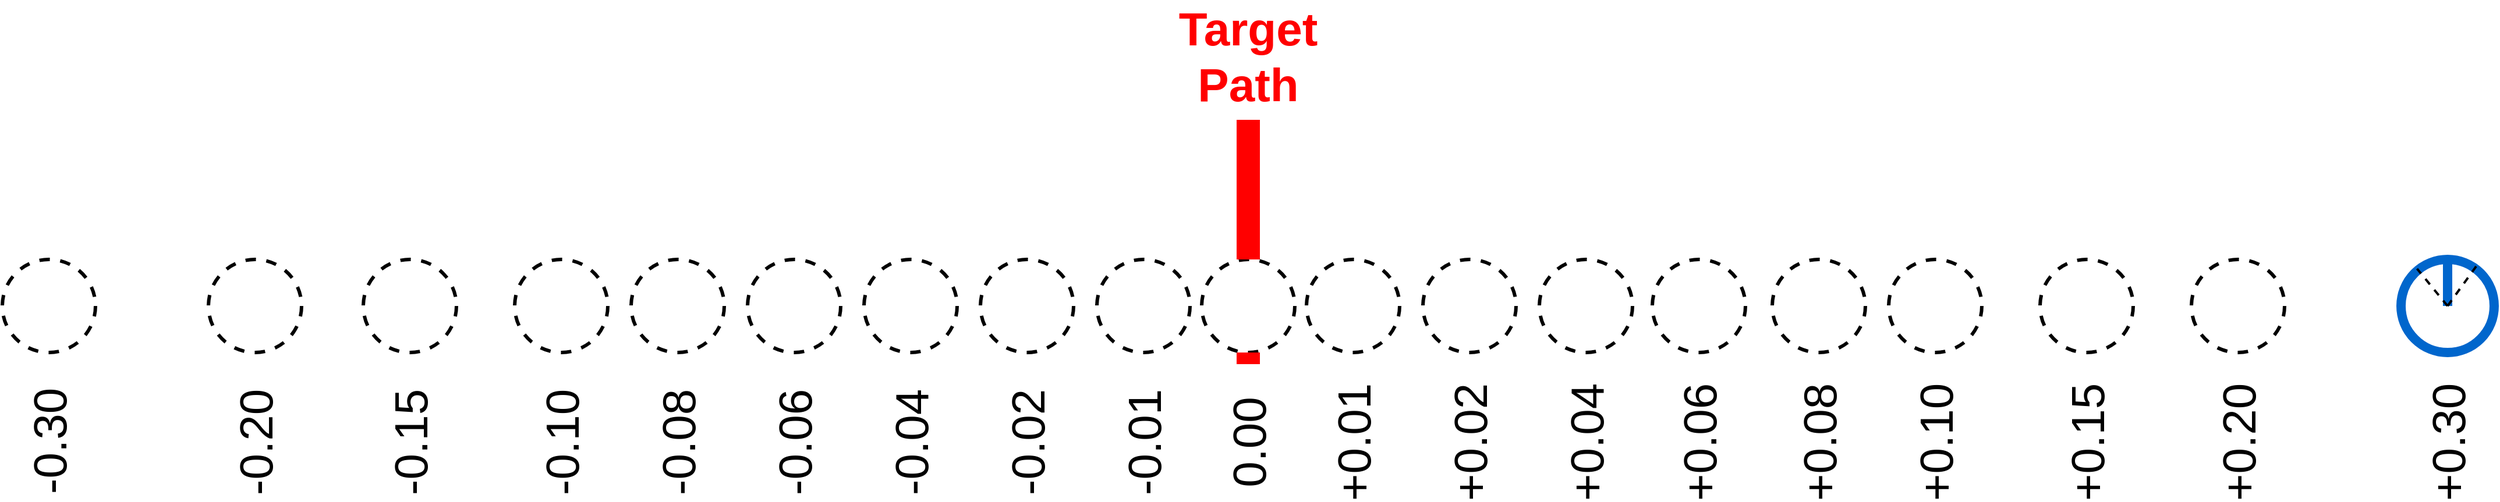<mxfile>
    <diagram id="n-m6-s60J5CIRKsR9t6H" name="ページ1">
        <mxGraphModel dx="2030" dy="1104" grid="1" gridSize="10" guides="1" tooltips="1" connect="1" arrows="1" fold="1" page="1" pageScale="1" pageWidth="827" pageHeight="1169" background="#ffffff" math="0" shadow="0">
            <root>
                <mxCell id="0"/>
                <mxCell id="1" parent="0"/>
                <mxCell id="2" value="" style="ellipse;whiteSpace=wrap;html=1;aspect=fixed;fillColor=#FFFFFF;strokeColor=#0066CC;strokeWidth=8;" parent="1" vertex="1">
                    <mxGeometry x="1390" y="360" width="80" height="80" as="geometry"/>
                </mxCell>
                <mxCell id="4" value="" style="ellipse;whiteSpace=wrap;html=1;aspect=fixed;fillColor=#FFFFFF;strokeColor=#000000;strokeWidth=3;dashed=1;" parent="1" vertex="1">
                    <mxGeometry x="450" y="360" width="80" height="80" as="geometry"/>
                </mxCell>
                <mxCell id="5" value="" style="ellipse;whiteSpace=wrap;html=1;aspect=fixed;fillColor=#FFFFFF;strokeColor=#000000;strokeWidth=3;dashed=1;" parent="1" vertex="1">
                    <mxGeometry x="270" y="360" width="80" height="80" as="geometry"/>
                </mxCell>
                <mxCell id="6" value="" style="ellipse;whiteSpace=wrap;html=1;aspect=fixed;fillColor=#FFFFFF;strokeColor=#000000;strokeWidth=3;dashed=1;" parent="1" vertex="1">
                    <mxGeometry x="550" y="360" width="80" height="80" as="geometry"/>
                </mxCell>
                <mxCell id="7" value="" style="ellipse;whiteSpace=wrap;html=1;aspect=fixed;fillColor=#FFFFFF;strokeColor=#000000;strokeWidth=3;dashed=1;" parent="1" vertex="1">
                    <mxGeometry x="170" y="360" width="80" height="80" as="geometry"/>
                </mxCell>
                <mxCell id="8" value="" style="ellipse;whiteSpace=wrap;html=1;aspect=fixed;fillColor=#FFFFFF;strokeColor=#000000;strokeWidth=3;dashed=1;" parent="1" vertex="1">
                    <mxGeometry x="650" y="360" width="80" height="80" as="geometry"/>
                </mxCell>
                <mxCell id="9" value="" style="ellipse;whiteSpace=wrap;html=1;aspect=fixed;fillColor=#FFFFFF;strokeColor=#000000;strokeWidth=3;dashed=1;" parent="1" vertex="1">
                    <mxGeometry x="70" y="360" width="80" height="80" as="geometry"/>
                </mxCell>
                <mxCell id="10" value="" style="ellipse;whiteSpace=wrap;html=1;aspect=fixed;fillColor=#FFFFFF;strokeColor=#000000;strokeWidth=3;dashed=1;" parent="1" vertex="1">
                    <mxGeometry x="-30" y="360" width="80" height="80" as="geometry"/>
                </mxCell>
                <mxCell id="11" value="" style="ellipse;whiteSpace=wrap;html=1;aspect=fixed;fillColor=#FFFFFF;strokeColor=#000000;strokeWidth=3;dashed=1;" parent="1" vertex="1">
                    <mxGeometry x="747" y="360" width="80" height="80" as="geometry"/>
                </mxCell>
                <mxCell id="12" value="" style="ellipse;whiteSpace=wrap;html=1;aspect=fixed;fillColor=#FFFFFF;strokeColor=#000000;strokeWidth=3;dashed=1;" parent="1" vertex="1">
                    <mxGeometry x="850" y="360" width="80" height="80" as="geometry"/>
                </mxCell>
                <mxCell id="13" value="" style="ellipse;whiteSpace=wrap;html=1;aspect=fixed;fillColor=#FFFFFF;strokeColor=#000000;strokeWidth=3;dashed=1;" parent="1" vertex="1">
                    <mxGeometry x="-130" y="360" width="80" height="80" as="geometry"/>
                </mxCell>
                <mxCell id="14" value="" style="ellipse;whiteSpace=wrap;html=1;aspect=fixed;fillColor=#FFFFFF;strokeColor=#000000;strokeWidth=3;dashed=1;" parent="1" vertex="1">
                    <mxGeometry x="-230" y="360" width="80" height="80" as="geometry"/>
                </mxCell>
                <mxCell id="15" value="" style="ellipse;whiteSpace=wrap;html=1;aspect=fixed;fillColor=#FFFFFF;strokeColor=#000000;strokeWidth=3;dashed=1;" parent="1" vertex="1">
                    <mxGeometry x="950" y="360" width="80" height="80" as="geometry"/>
                </mxCell>
                <mxCell id="16" value="" style="ellipse;whiteSpace=wrap;html=1;aspect=fixed;fillColor=#FFFFFF;strokeColor=#000000;strokeWidth=3;dashed=1;" parent="1" vertex="1">
                    <mxGeometry x="1080" y="360" width="80" height="80" as="geometry"/>
                </mxCell>
                <mxCell id="17" value="" style="ellipse;whiteSpace=wrap;html=1;aspect=fixed;fillColor=#FFFFFF;strokeColor=#000000;strokeWidth=3;dashed=1;" parent="1" vertex="1">
                    <mxGeometry x="-360" y="360" width="80" height="80" as="geometry"/>
                </mxCell>
                <mxCell id="18" value="" style="ellipse;whiteSpace=wrap;html=1;aspect=fixed;fillColor=#FFFFFF;strokeColor=#000000;strokeWidth=3;dashed=1;" parent="1" vertex="1">
                    <mxGeometry x="1210" y="360" width="80" height="80" as="geometry"/>
                </mxCell>
                <mxCell id="19" value="" style="ellipse;whiteSpace=wrap;html=1;aspect=fixed;fillColor=#FFFFFF;strokeColor=#000000;strokeWidth=3;dashed=1;" parent="1" vertex="1">
                    <mxGeometry x="-493" y="360" width="80" height="80" as="geometry"/>
                </mxCell>
                <mxCell id="20" value="" style="ellipse;whiteSpace=wrap;html=1;aspect=fixed;fillColor=#FFFFFF;strokeColor=#000000;strokeWidth=3;dashed=1;" parent="1" vertex="1">
                    <mxGeometry x="-670" y="360" width="80" height="80" as="geometry"/>
                </mxCell>
                <mxCell id="21" value="" style="ellipse;whiteSpace=wrap;html=1;aspect=fixed;fillColor=#FFFFFF;strokeColor=#000000;strokeWidth=3;dashed=1;" parent="1" vertex="1">
                    <mxGeometry x="360" y="360" width="80" height="80" as="geometry"/>
                </mxCell>
                <mxCell id="23" value="" style="endArrow=none;html=1;strokeColor=#FF0000;strokeWidth=20;exitX=0.5;exitY=0;exitDx=0;exitDy=0;" parent="1" source="21" edge="1">
                    <mxGeometry width="50" height="50" relative="1" as="geometry">
                        <mxPoint x="390" y="320" as="sourcePoint"/>
                        <mxPoint x="400" y="240" as="targetPoint"/>
                    </mxGeometry>
                </mxCell>
                <mxCell id="25" value="" style="endArrow=none;html=1;strokeColor=#FF0000;strokeWidth=20;entryX=0.5;entryY=1;entryDx=0;entryDy=0;" parent="1" target="21" edge="1">
                    <mxGeometry width="50" height="50" relative="1" as="geometry">
                        <mxPoint x="400" y="450" as="sourcePoint"/>
                        <mxPoint x="410" y="450" as="targetPoint"/>
                    </mxGeometry>
                </mxCell>
                <mxCell id="29" value="" style="endArrow=none;html=1;strokeColor=#0066CC;strokeWidth=8;entryX=0.5;entryY=0;entryDx=0;entryDy=0;exitX=0.5;exitY=0.5;exitDx=0;exitDy=0;exitPerimeter=0;" parent="1" source="2" target="2" edge="1">
                    <mxGeometry width="50" height="50" relative="1" as="geometry">
                        <mxPoint x="1560" y="240" as="sourcePoint"/>
                        <mxPoint x="1460" y="260" as="targetPoint"/>
                    </mxGeometry>
                </mxCell>
                <mxCell id="39" value="&lt;font color=&quot;#000000&quot; style=&quot;font-size: 40px&quot;&gt;+0.01&lt;/font&gt;" style="text;html=1;strokeColor=none;fillColor=none;align=center;verticalAlign=middle;whiteSpace=wrap;rounded=0;dashed=1;strokeWidth=3;rotation=-90;" parent="1" vertex="1">
                    <mxGeometry x="460" y="502" width="60" height="30" as="geometry"/>
                </mxCell>
                <mxCell id="40" value="&lt;font color=&quot;#000000&quot; style=&quot;font-size: 40px&quot;&gt;+0.02&lt;/font&gt;" style="text;html=1;strokeColor=none;fillColor=none;align=center;verticalAlign=middle;whiteSpace=wrap;rounded=0;dashed=1;strokeWidth=3;rotation=-90;" parent="1" vertex="1">
                    <mxGeometry x="560" y="502" width="60" height="30" as="geometry"/>
                </mxCell>
                <mxCell id="41" value="&lt;font color=&quot;#000000&quot; style=&quot;font-size: 40px&quot;&gt;+0.04&lt;/font&gt;" style="text;html=1;strokeColor=none;fillColor=none;align=center;verticalAlign=middle;whiteSpace=wrap;rounded=0;dashed=1;strokeWidth=3;rotation=-90;" parent="1" vertex="1">
                    <mxGeometry x="660" y="502" width="60" height="30" as="geometry"/>
                </mxCell>
                <mxCell id="42" value="&lt;font color=&quot;#000000&quot; style=&quot;font-size: 40px&quot;&gt;+0.06&lt;/font&gt;" style="text;html=1;strokeColor=none;fillColor=none;align=center;verticalAlign=middle;whiteSpace=wrap;rounded=0;dashed=1;strokeWidth=3;rotation=-90;" parent="1" vertex="1">
                    <mxGeometry x="757" y="502" width="60" height="30" as="geometry"/>
                </mxCell>
                <mxCell id="43" value="&lt;font color=&quot;#000000&quot; style=&quot;font-size: 40px&quot;&gt;+0.08&lt;/font&gt;" style="text;html=1;strokeColor=none;fillColor=none;align=center;verticalAlign=middle;whiteSpace=wrap;rounded=0;dashed=1;strokeWidth=3;rotation=-90;" parent="1" vertex="1">
                    <mxGeometry x="860" y="502" width="60" height="30" as="geometry"/>
                </mxCell>
                <mxCell id="44" value="&lt;font color=&quot;#000000&quot; style=&quot;font-size: 40px&quot;&gt;+0.10&lt;/font&gt;" style="text;html=1;strokeColor=none;fillColor=none;align=center;verticalAlign=middle;whiteSpace=wrap;rounded=0;dashed=1;strokeWidth=3;rotation=-90;" parent="1" vertex="1">
                    <mxGeometry x="960" y="502" width="60" height="30" as="geometry"/>
                </mxCell>
                <mxCell id="45" value="&lt;font color=&quot;#000000&quot; style=&quot;font-size: 40px&quot;&gt;+0.15&lt;/font&gt;" style="text;html=1;strokeColor=none;fillColor=none;align=center;verticalAlign=middle;whiteSpace=wrap;rounded=0;dashed=1;strokeWidth=3;rotation=-90;" parent="1" vertex="1">
                    <mxGeometry x="1090" y="502" width="60" height="30" as="geometry"/>
                </mxCell>
                <mxCell id="46" value="&lt;font color=&quot;#000000&quot; style=&quot;font-size: 40px&quot;&gt;+0.20&lt;/font&gt;" style="text;html=1;strokeColor=none;fillColor=none;align=center;verticalAlign=middle;whiteSpace=wrap;rounded=0;dashed=1;strokeWidth=3;rotation=-90;" parent="1" vertex="1">
                    <mxGeometry x="1220" y="502" width="60" height="30" as="geometry"/>
                </mxCell>
                <mxCell id="47" value="&lt;font color=&quot;#000000&quot; style=&quot;font-size: 40px&quot;&gt;+0.30&lt;/font&gt;" style="text;html=1;strokeColor=none;fillColor=none;align=center;verticalAlign=middle;whiteSpace=wrap;rounded=0;dashed=1;strokeWidth=3;rotation=-90;" parent="1" vertex="1">
                    <mxGeometry x="1400" y="502" width="60" height="30" as="geometry"/>
                </mxCell>
                <mxCell id="51" value="" style="endArrow=none;dashed=1;html=1;fontSize=22;fontColor=#000000;strokeColor=#000000;strokeWidth=2;entryX=0.819;entryY=0.057;entryDx=0;entryDy=0;entryPerimeter=0;" parent="1" target="2" edge="1">
                    <mxGeometry width="50" height="50" relative="1" as="geometry">
                        <mxPoint x="1430" y="400" as="sourcePoint"/>
                        <mxPoint x="1450" y="370" as="targetPoint"/>
                    </mxGeometry>
                </mxCell>
                <mxCell id="52" value="" style="endArrow=none;dashed=1;html=1;fontSize=22;fontColor=#000000;strokeColor=#000000;strokeWidth=2;entryX=0.172;entryY=0.1;entryDx=0;entryDy=0;entryPerimeter=0;" parent="1" target="2" edge="1">
                    <mxGeometry width="50" height="50" relative="1" as="geometry">
                        <mxPoint x="1430" y="400" as="sourcePoint"/>
                        <mxPoint x="1400" y="360" as="targetPoint"/>
                    </mxGeometry>
                </mxCell>
                <mxCell id="53" value="&lt;b&gt;&lt;font color=&quot;#ff0000&quot; style=&quot;font-size: 40px&quot;&gt;Target Path&lt;/font&gt;&lt;/b&gt;" style="text;html=1;strokeColor=none;fillColor=none;align=center;verticalAlign=middle;whiteSpace=wrap;rounded=0;dashed=1;fontSize=22;fontColor=#000000;" parent="1" vertex="1">
                    <mxGeometry x="370" y="170" width="60" height="30" as="geometry"/>
                </mxCell>
                <mxCell id="63" value="&lt;font color=&quot;#000000&quot; style=&quot;font-size: 40px&quot;&gt;-0.01&lt;br&gt;&lt;/font&gt;" style="text;html=1;strokeColor=none;fillColor=none;align=center;verticalAlign=middle;whiteSpace=wrap;rounded=0;dashed=1;strokeWidth=3;rotation=-90;" parent="1" vertex="1">
                    <mxGeometry x="280" y="502" width="60" height="30" as="geometry"/>
                </mxCell>
                <mxCell id="64" value="&lt;font color=&quot;#000000&quot; style=&quot;font-size: 40px&quot;&gt;-0.02&lt;/font&gt;" style="text;html=1;strokeColor=none;fillColor=none;align=center;verticalAlign=middle;whiteSpace=wrap;rounded=0;dashed=1;strokeWidth=3;rotation=-90;" parent="1" vertex="1">
                    <mxGeometry x="180" y="502" width="60" height="30" as="geometry"/>
                </mxCell>
                <mxCell id="65" value="&lt;font color=&quot;#000000&quot; style=&quot;font-size: 40px&quot;&gt;-0.04&lt;/font&gt;" style="text;html=1;strokeColor=none;fillColor=none;align=center;verticalAlign=middle;whiteSpace=wrap;rounded=0;dashed=1;strokeWidth=3;rotation=-90;" parent="1" vertex="1">
                    <mxGeometry x="80" y="502" width="60" height="30" as="geometry"/>
                </mxCell>
                <mxCell id="66" value="&lt;font color=&quot;#000000&quot; style=&quot;font-size: 40px&quot;&gt;-0.06&lt;/font&gt;" style="text;html=1;strokeColor=none;fillColor=none;align=center;verticalAlign=middle;whiteSpace=wrap;rounded=0;dashed=1;strokeWidth=3;rotation=-90;" parent="1" vertex="1">
                    <mxGeometry x="-20" y="502" width="60" height="30" as="geometry"/>
                </mxCell>
                <mxCell id="67" value="&lt;font color=&quot;#000000&quot; style=&quot;font-size: 40px&quot;&gt;-0.08&lt;/font&gt;" style="text;html=1;strokeColor=none;fillColor=none;align=center;verticalAlign=middle;whiteSpace=wrap;rounded=0;dashed=1;strokeWidth=3;rotation=-90;" parent="1" vertex="1">
                    <mxGeometry x="-120" y="502" width="60" height="30" as="geometry"/>
                </mxCell>
                <mxCell id="68" value="&lt;font color=&quot;#000000&quot; style=&quot;font-size: 40px&quot;&gt;-0.10&lt;/font&gt;" style="text;html=1;strokeColor=none;fillColor=none;align=center;verticalAlign=middle;whiteSpace=wrap;rounded=0;dashed=1;strokeWidth=3;rotation=-90;" parent="1" vertex="1">
                    <mxGeometry x="-220" y="502" width="60" height="30" as="geometry"/>
                </mxCell>
                <mxCell id="69" value="&lt;font color=&quot;#000000&quot; style=&quot;font-size: 40px&quot;&gt;-0.15&lt;/font&gt;" style="text;html=1;strokeColor=none;fillColor=none;align=center;verticalAlign=middle;whiteSpace=wrap;rounded=0;dashed=1;strokeWidth=3;rotation=-90;" parent="1" vertex="1">
                    <mxGeometry x="-350" y="502" width="60" height="30" as="geometry"/>
                </mxCell>
                <mxCell id="70" value="&lt;font color=&quot;#000000&quot; style=&quot;font-size: 40px&quot;&gt;-0.20&lt;/font&gt;" style="text;html=1;strokeColor=none;fillColor=none;align=center;verticalAlign=middle;whiteSpace=wrap;rounded=0;dashed=1;strokeWidth=3;rotation=-90;" parent="1" vertex="1">
                    <mxGeometry x="-483" y="502" width="60" height="30" as="geometry"/>
                </mxCell>
                <mxCell id="72" value="&lt;font color=&quot;#000000&quot; style=&quot;font-size: 40px&quot;&gt;-0.30&lt;/font&gt;" style="text;html=1;strokeColor=none;fillColor=none;align=center;verticalAlign=middle;whiteSpace=wrap;rounded=0;dashed=1;strokeWidth=3;rotation=-90;" parent="1" vertex="1">
                    <mxGeometry x="-660" y="501" width="60" height="30" as="geometry"/>
                </mxCell>
                <mxCell id="73" value="&lt;font color=&quot;#000000&quot; style=&quot;font-size: 40px&quot;&gt;0.00&lt;/font&gt;" style="text;html=1;strokeColor=none;fillColor=none;align=center;verticalAlign=middle;whiteSpace=wrap;rounded=0;dashed=1;strokeWidth=3;rotation=-90;" parent="1" vertex="1">
                    <mxGeometry x="370" y="502" width="60" height="30" as="geometry"/>
                </mxCell>
            </root>
        </mxGraphModel>
    </diagram>
</mxfile>